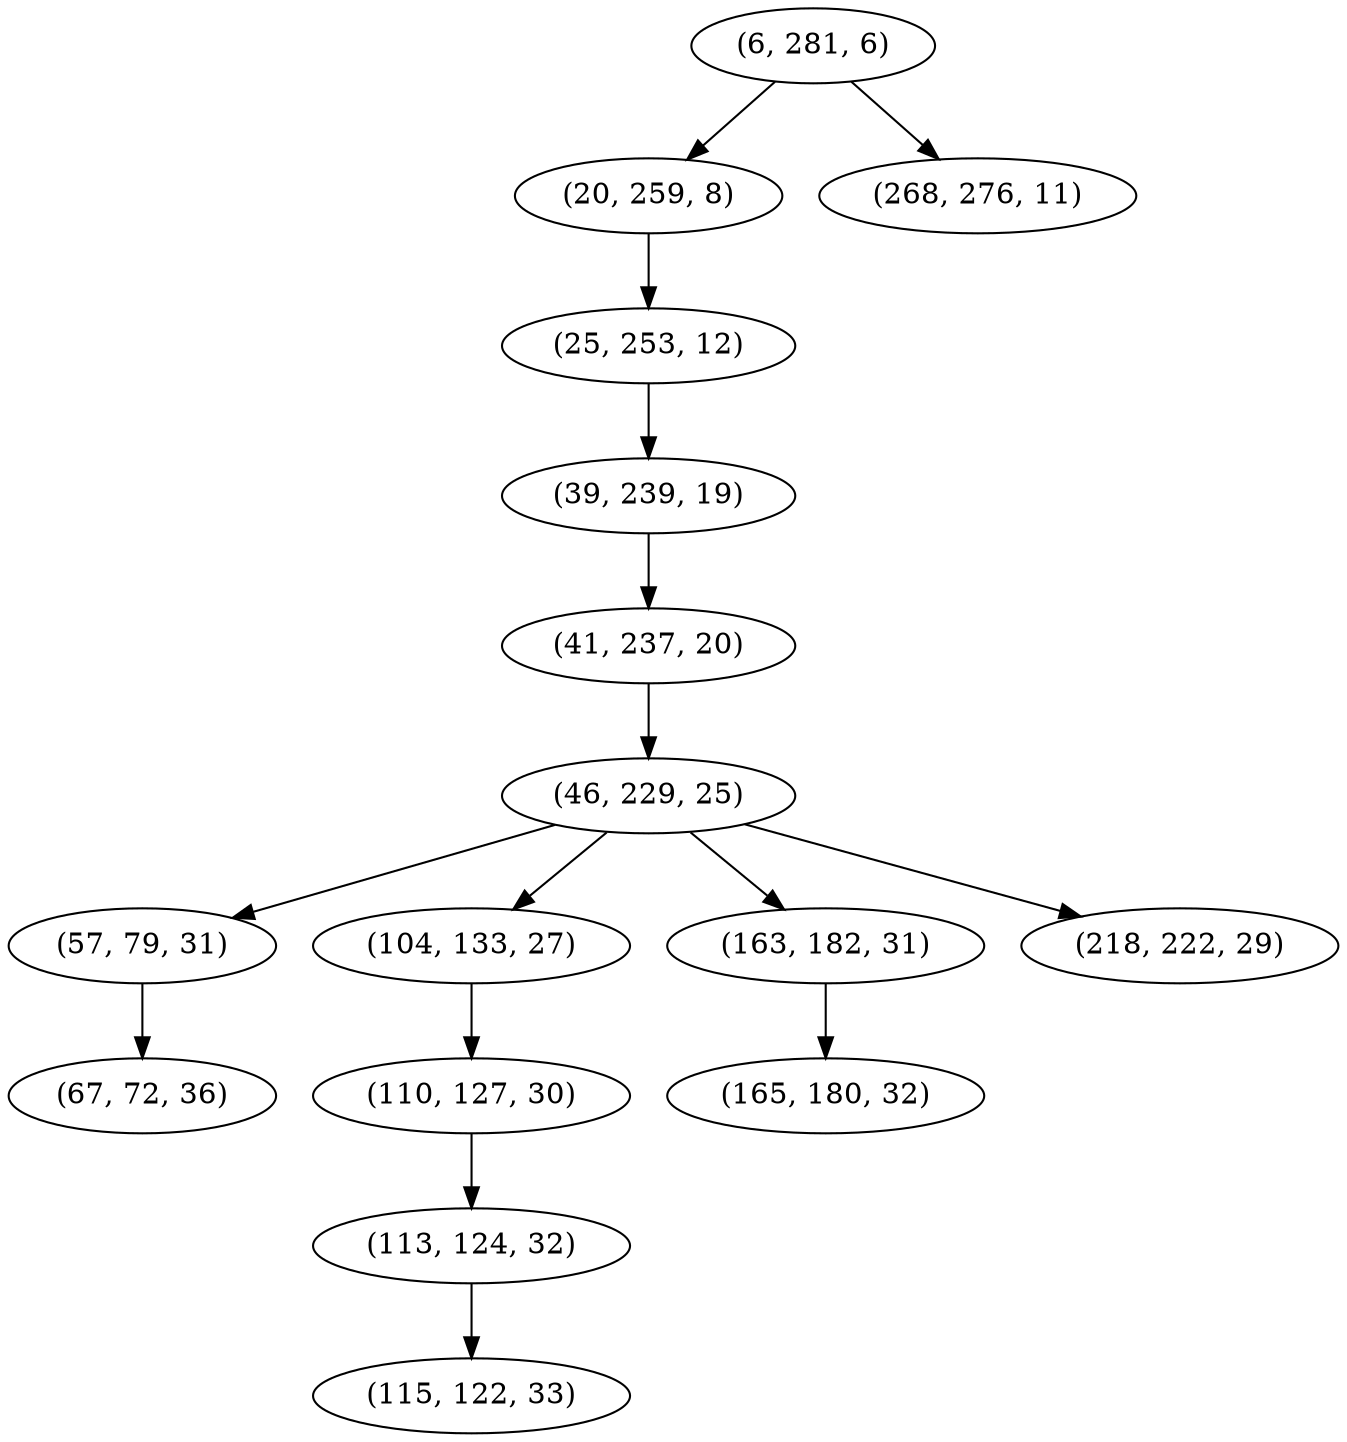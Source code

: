 digraph tree {
    "(6, 281, 6)";
    "(20, 259, 8)";
    "(25, 253, 12)";
    "(39, 239, 19)";
    "(41, 237, 20)";
    "(46, 229, 25)";
    "(57, 79, 31)";
    "(67, 72, 36)";
    "(104, 133, 27)";
    "(110, 127, 30)";
    "(113, 124, 32)";
    "(115, 122, 33)";
    "(163, 182, 31)";
    "(165, 180, 32)";
    "(218, 222, 29)";
    "(268, 276, 11)";
    "(6, 281, 6)" -> "(20, 259, 8)";
    "(6, 281, 6)" -> "(268, 276, 11)";
    "(20, 259, 8)" -> "(25, 253, 12)";
    "(25, 253, 12)" -> "(39, 239, 19)";
    "(39, 239, 19)" -> "(41, 237, 20)";
    "(41, 237, 20)" -> "(46, 229, 25)";
    "(46, 229, 25)" -> "(57, 79, 31)";
    "(46, 229, 25)" -> "(104, 133, 27)";
    "(46, 229, 25)" -> "(163, 182, 31)";
    "(46, 229, 25)" -> "(218, 222, 29)";
    "(57, 79, 31)" -> "(67, 72, 36)";
    "(104, 133, 27)" -> "(110, 127, 30)";
    "(110, 127, 30)" -> "(113, 124, 32)";
    "(113, 124, 32)" -> "(115, 122, 33)";
    "(163, 182, 31)" -> "(165, 180, 32)";
}
